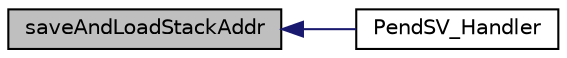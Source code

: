 digraph "saveAndLoadStackAddr"
{
  edge [fontname="Helvetica",fontsize="10",labelfontname="Helvetica",labelfontsize="10"];
  node [fontname="Helvetica",fontsize="10",shape=record];
  rankdir="LR";
  Node4 [label="saveAndLoadStackAddr",height=0.2,width=0.4,color="black", fillcolor="grey75", style="filled", fontcolor="black"];
  Node4 -> Node5 [dir="back",color="midnightblue",fontsize="10",style="solid",fontname="Helvetica"];
  Node5 [label="PendSV_Handler",height=0.2,width=0.4,color="black", fillcolor="white", style="filled",URL="$t_switch_8c.html#ad628297c6eafc9b3a38fdd08377b42c5"];
}
